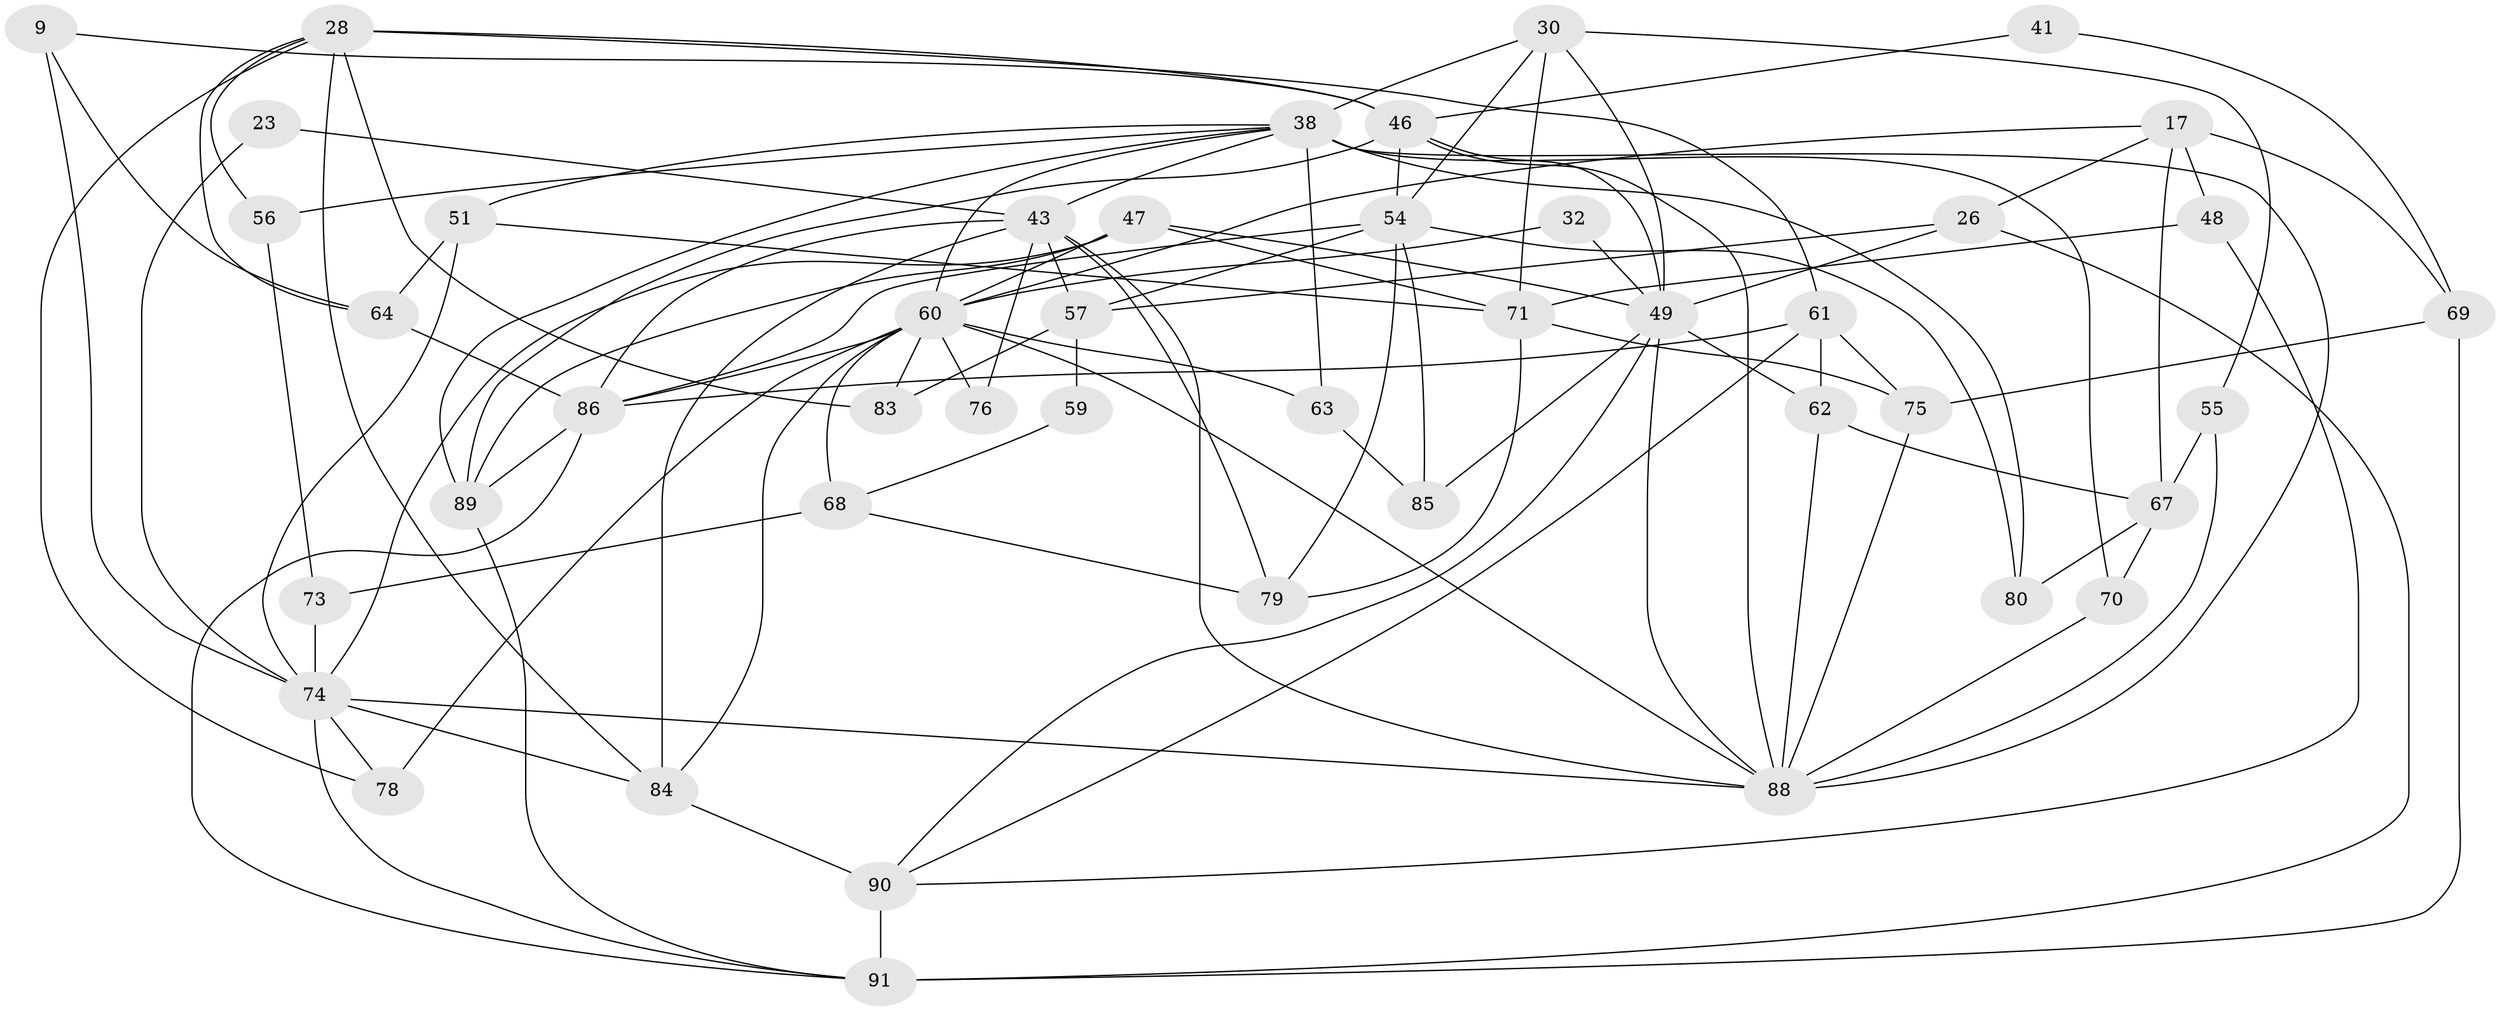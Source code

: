 // original degree distribution, {6: 0.15384615384615385, 3: 0.3516483516483517, 4: 0.23076923076923078, 5: 0.0989010989010989, 2: 0.10989010989010989, 7: 0.054945054945054944}
// Generated by graph-tools (version 1.1) at 2025/51/03/09/25 04:51:19]
// undirected, 45 vertices, 109 edges
graph export_dot {
graph [start="1"]
  node [color=gray90,style=filled];
  9;
  17;
  23 [super="+14"];
  26;
  28 [super="+18"];
  30;
  32;
  38 [super="+16+21"];
  41;
  43 [super="+25"];
  46 [super="+29"];
  47;
  48 [super="+24"];
  49 [super="+3+42"];
  51;
  54 [super="+31"];
  55;
  56;
  57 [super="+45"];
  59;
  60 [super="+20+40"];
  61 [super="+53"];
  62;
  63 [super="+34"];
  64 [super="+19"];
  67 [super="+66"];
  68 [super="+5"];
  69;
  70;
  71;
  73;
  74 [super="+12"];
  75 [super="+33+65"];
  76;
  78;
  79;
  80;
  83;
  84 [super="+82"];
  85 [super="+8"];
  86 [super="+58"];
  88 [super="+81"];
  89 [super="+72"];
  90 [super="+44"];
  91 [super="+39+87"];
  9 -- 64 [weight=2];
  9 -- 74;
  9 -- 46;
  17 -- 69;
  17 -- 26;
  17 -- 48 [weight=2];
  17 -- 67;
  17 -- 60;
  23 -- 74 [weight=2];
  23 -- 43;
  26 -- 57;
  26 -- 49;
  26 -- 91;
  28 -- 56;
  28 -- 78;
  28 -- 84 [weight=3];
  28 -- 64;
  28 -- 83;
  28 -- 46 [weight=2];
  28 -- 61;
  30 -- 38 [weight=2];
  30 -- 55;
  30 -- 71;
  30 -- 54;
  30 -- 49;
  32 -- 49;
  32 -- 60 [weight=2];
  38 -- 60;
  38 -- 80;
  38 -- 51;
  38 -- 63 [weight=2];
  38 -- 70;
  38 -- 56;
  38 -- 89;
  38 -- 43;
  38 -- 88;
  41 -- 69;
  41 -- 46;
  43 -- 84 [weight=2];
  43 -- 79;
  43 -- 76;
  43 -- 86;
  43 -- 88 [weight=3];
  43 -- 57;
  46 -- 49 [weight=2];
  46 -- 54;
  46 -- 88 [weight=2];
  46 -- 89;
  47 -- 71;
  47 -- 60;
  47 -- 49;
  47 -- 74;
  47 -- 89;
  48 -- 90;
  48 -- 71;
  49 -- 85;
  49 -- 62;
  49 -- 90;
  49 -- 88;
  51 -- 71;
  51 -- 74;
  51 -- 64;
  54 -- 79;
  54 -- 86 [weight=2];
  54 -- 80;
  54 -- 85;
  54 -- 57 [weight=2];
  55 -- 88 [weight=3];
  55 -- 67;
  56 -- 73;
  57 -- 83;
  57 -- 59;
  59 -- 68;
  60 -- 68 [weight=2];
  60 -- 76;
  60 -- 78;
  60 -- 83;
  60 -- 84 [weight=2];
  60 -- 86 [weight=2];
  60 -- 63;
  60 -- 88;
  61 -- 62;
  61 -- 90;
  61 -- 75;
  61 -- 86;
  62 -- 88 [weight=2];
  62 -- 67;
  63 -- 85 [weight=2];
  64 -- 86;
  67 -- 80;
  67 -- 70;
  68 -- 73;
  68 -- 79;
  69 -- 75;
  69 -- 91;
  70 -- 88;
  71 -- 79;
  71 -- 75 [weight=2];
  73 -- 74;
  74 -- 78;
  74 -- 84;
  74 -- 88;
  74 -- 91;
  75 -- 88;
  84 -- 90 [weight=2];
  86 -- 91;
  86 -- 89;
  89 -- 91;
  90 -- 91 [weight=2];
}
